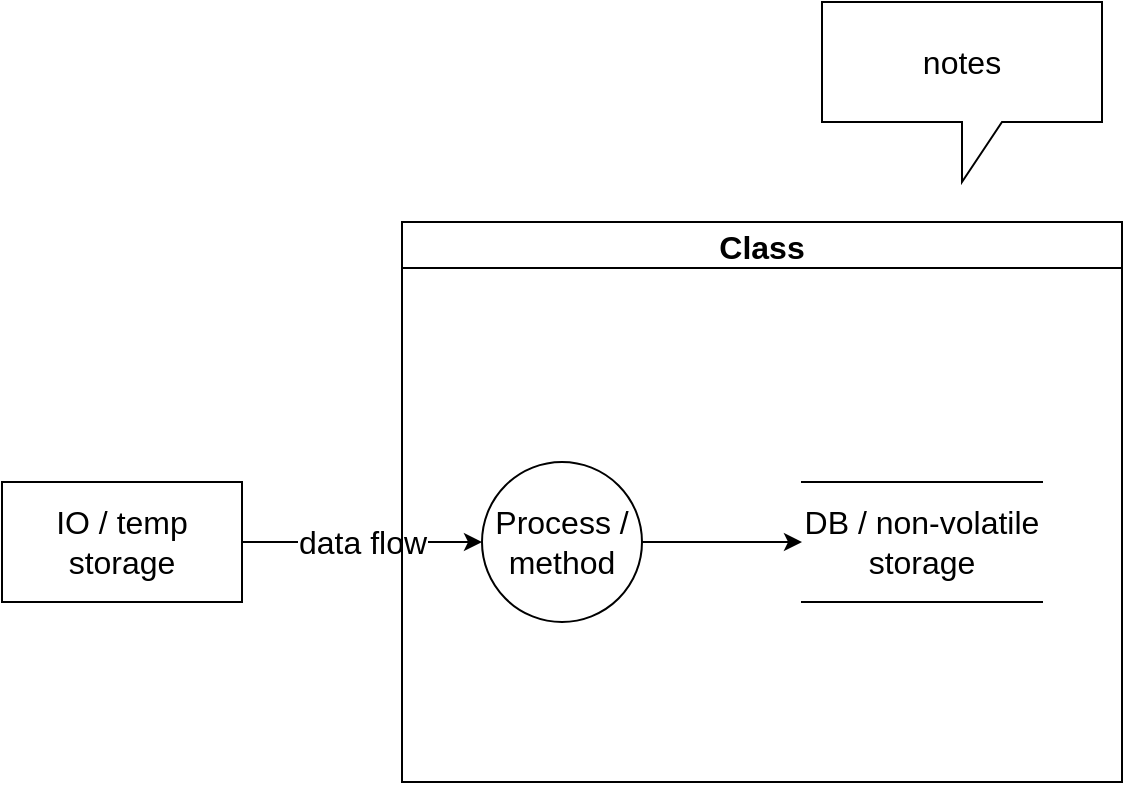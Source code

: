 <mxfile version="15.3.7" type="device" pages="9"><diagram id="C5RBs43oDa-KdzZeNtuy" name="legend"><mxGraphModel dx="1502" dy="634" grid="1" gridSize="10" guides="1" tooltips="1" connect="1" arrows="1" fold="1" page="0" pageScale="1" pageWidth="827" pageHeight="1169" math="0" shadow="0"><root><mxCell id="WIyWlLk6GJQsqaUBKTNV-0"/><mxCell id="WIyWlLk6GJQsqaUBKTNV-1" parent="WIyWlLk6GJQsqaUBKTNV-0"/><mxCell id="nMdnCEN7oHNQZKXXA43c-4" value="data flow" style="edgeStyle=none;rounded=0;orthogonalLoop=1;jettySize=auto;html=1;fontSize=16;startArrow=none;startFill=0;labelBorderColor=none;labelBackgroundColor=default;" edge="1" parent="WIyWlLk6GJQsqaUBKTNV-1" source="nMdnCEN7oHNQZKXXA43c-0" target="nMdnCEN7oHNQZKXXA43c-2"><mxGeometry relative="1" as="geometry"/></mxCell><mxCell id="nMdnCEN7oHNQZKXXA43c-0" value="IO / temp storage" style="rounded=0;whiteSpace=wrap;html=1;fontSize=16;verticalAlign=middle;" vertex="1" parent="WIyWlLk6GJQsqaUBKTNV-1"><mxGeometry x="-80" y="410" width="120" height="60" as="geometry"/></mxCell><mxCell id="nMdnCEN7oHNQZKXXA43c-3" value="Class" style="swimlane;fontSize=16;verticalAlign=middle;" vertex="1" parent="WIyWlLk6GJQsqaUBKTNV-1"><mxGeometry x="120" y="280" width="360" height="280" as="geometry"/></mxCell><mxCell id="nMdnCEN7oHNQZKXXA43c-5" style="edgeStyle=none;rounded=0;orthogonalLoop=1;jettySize=auto;html=1;fontSize=16;startArrow=none;startFill=0;" edge="1" parent="nMdnCEN7oHNQZKXXA43c-3" source="nMdnCEN7oHNQZKXXA43c-2" target="nMdnCEN7oHNQZKXXA43c-1"><mxGeometry relative="1" as="geometry"/></mxCell><mxCell id="nMdnCEN7oHNQZKXXA43c-2" value="Process / method" style="ellipse;whiteSpace=wrap;html=1;aspect=fixed;fontSize=16;verticalAlign=middle;" vertex="1" parent="nMdnCEN7oHNQZKXXA43c-3"><mxGeometry x="40" y="120" width="80" height="80" as="geometry"/></mxCell><mxCell id="nMdnCEN7oHNQZKXXA43c-1" value="DB / non-volatile storage" style="shape=partialRectangle;whiteSpace=wrap;html=1;left=0;right=0;fillColor=none;fontSize=16;verticalAlign=middle;" vertex="1" parent="nMdnCEN7oHNQZKXXA43c-3"><mxGeometry x="200" y="130" width="120" height="60" as="geometry"/></mxCell><mxCell id="zSbRDAJn5oa6Rrmy4JfI-0" value="notes" style="shape=callout;whiteSpace=wrap;html=1;perimeter=calloutPerimeter;fontSize=16;verticalAlign=middle;" vertex="1" parent="WIyWlLk6GJQsqaUBKTNV-1"><mxGeometry x="330" y="170" width="140" height="90" as="geometry"/></mxCell></root></mxGraphModel></diagram><diagram id="hKToymgtnYK-mHZ4A1jC" name="Model.forward"><mxGraphModel dx="1102" dy="1000" grid="1" gridSize="10" guides="1" tooltips="1" connect="1" arrows="1" fold="1" page="0" pageScale="1" pageWidth="850" pageHeight="1100" math="0" shadow="0"><root><mxCell id="NjgeDFk5Yp8g9SUYNll5-0"/><mxCell id="NjgeDFk5Yp8g9SUYNll5-1" parent="NjgeDFk5Yp8g9SUYNll5-0"/><mxCell id="NjgeDFk5Yp8g9SUYNll5-2" value="Model" style="swimlane;fontSize=16;" vertex="1" parent="NjgeDFk5Yp8g9SUYNll5-1"><mxGeometry x="200" y="40" width="360" height="360" as="geometry"/></mxCell><mxCell id="NjgeDFk5Yp8g9SUYNll5-4" value="&lt;font style=&quot;font-size: 16px;&quot;&gt;forward&lt;/font&gt;" style="ellipse;whiteSpace=wrap;html=1;aspect=fixed;fontSize=16;" vertex="1" parent="NjgeDFk5Yp8g9SUYNll5-2"><mxGeometry x="140" y="220" width="80" height="80" as="geometry"/></mxCell><mxCell id="NjgeDFk5Yp8g9SUYNll5-11" style="rounded=0;orthogonalLoop=1;jettySize=auto;html=1;fontSize=16;" edge="1" parent="NjgeDFk5Yp8g9SUYNll5-2" source="NjgeDFk5Yp8g9SUYNll5-5" target="NjgeDFk5Yp8g9SUYNll5-4"><mxGeometry relative="1" as="geometry"/></mxCell><mxCell id="NjgeDFk5Yp8g9SUYNll5-5" value="parameters" style="shape=partialRectangle;whiteSpace=wrap;html=1;left=0;right=0;fillColor=none;fontSize=16;" vertex="1" parent="NjgeDFk5Yp8g9SUYNll5-2"><mxGeometry x="200" y="70" width="120" height="60" as="geometry"/></mxCell><mxCell id="mcbtUAkhqmYRdgdFzo21-2" style="rounded=0;orthogonalLoop=1;jettySize=auto;html=1;fontSize=16;" edge="1" parent="NjgeDFk5Yp8g9SUYNll5-2" source="mcbtUAkhqmYRdgdFzo21-0" target="NjgeDFk5Yp8g9SUYNll5-4"><mxGeometry relative="1" as="geometry"/></mxCell><mxCell id="mcbtUAkhqmYRdgdFzo21-0" value="x" style="shape=partialRectangle;whiteSpace=wrap;html=1;left=0;right=0;fillColor=none;fontSize=16;" vertex="1" parent="NjgeDFk5Yp8g9SUYNll5-2"><mxGeometry x="40" y="70" width="120" height="60" as="geometry"/></mxCell><mxCell id="mcbtUAkhqmYRdgdFzo21-1" style="edgeStyle=orthogonalEdgeStyle;rounded=0;orthogonalLoop=1;jettySize=auto;html=1;fontSize=16;" edge="1" parent="NjgeDFk5Yp8g9SUYNll5-1" source="NjgeDFk5Yp8g9SUYNll5-7" target="mcbtUAkhqmYRdgdFzo21-0"><mxGeometry relative="1" as="geometry"/></mxCell><mxCell id="NjgeDFk5Yp8g9SUYNll5-7" value="x" style="rounded=0;whiteSpace=wrap;html=1;fontSize=16;" vertex="1" parent="NjgeDFk5Yp8g9SUYNll5-1"><mxGeometry x="20" y="110" width="120" height="60" as="geometry"/></mxCell><mxCell id="NjgeDFk5Yp8g9SUYNll5-8" value="y" style="rounded=0;whiteSpace=wrap;html=1;fontSize=16;" vertex="1" parent="NjgeDFk5Yp8g9SUYNll5-1"><mxGeometry x="620" y="270" width="120" height="60" as="geometry"/></mxCell><mxCell id="NjgeDFk5Yp8g9SUYNll5-13" style="edgeStyle=orthogonalEdgeStyle;rounded=0;orthogonalLoop=1;jettySize=auto;html=1;fontSize=16;" edge="1" parent="NjgeDFk5Yp8g9SUYNll5-1" source="NjgeDFk5Yp8g9SUYNll5-4" target="NjgeDFk5Yp8g9SUYNll5-8"><mxGeometry relative="1" as="geometry"/></mxCell><mxCell id="JdgdKwKa1OL_upNvRhP_-0" value="The model performs forward propagation, mapping x to y, based on its parameters." style="shape=callout;whiteSpace=wrap;html=1;perimeter=calloutPerimeter;fontSize=16;verticalAlign=middle;" vertex="1" parent="NjgeDFk5Yp8g9SUYNll5-1"><mxGeometry x="320" y="-120" width="200" height="120" as="geometry"/></mxCell><mxCell id="JdgdKwKa1OL_upNvRhP_-1" value="x is stored for backward(dy)" style="shape=callout;whiteSpace=wrap;html=1;perimeter=calloutPerimeter;fontSize=16;verticalAlign=middle;" vertex="1" parent="NjgeDFk5Yp8g9SUYNll5-1"><mxGeometry x="130" y="50" width="120" height="80" as="geometry"/></mxCell></root></mxGraphModel></diagram><diagram id="_Xkv5J3Av4TQ7FbvyQLu" name="Model.backward"><mxGraphModel dx="1102" dy="1034" grid="1" gridSize="10" guides="1" tooltips="1" connect="1" arrows="1" fold="1" page="0" pageScale="1" pageWidth="850" pageHeight="1100" math="0" shadow="0"><root><mxCell id="jZ4omSiubVo5qOv7h4AF-0"/><mxCell id="jZ4omSiubVo5qOv7h4AF-1" parent="jZ4omSiubVo5qOv7h4AF-0"/><mxCell id="Wjs_HA4CAT9Y-QyyzyKM-0" value="Model" style="swimlane;fontSize=16;" vertex="1" parent="jZ4omSiubVo5qOv7h4AF-1"><mxGeometry x="200" y="40" width="360" height="460" as="geometry"/></mxCell><mxCell id="5evtHlz3BV9QzSu1GXsS-2" style="edgeStyle=none;rounded=0;orthogonalLoop=1;jettySize=auto;html=1;fontSize=16;" edge="1" parent="Wjs_HA4CAT9Y-QyyzyKM-0" source="Wjs_HA4CAT9Y-QyyzyKM-1" target="5evtHlz3BV9QzSu1GXsS-0"><mxGeometry relative="1" as="geometry"/></mxCell><mxCell id="Wjs_HA4CAT9Y-QyyzyKM-1" value="backward" style="ellipse;whiteSpace=wrap;html=1;aspect=fixed;fontSize=16;" vertex="1" parent="Wjs_HA4CAT9Y-QyyzyKM-0"><mxGeometry x="140" y="220" width="80" height="80" as="geometry"/></mxCell><mxCell id="Wjs_HA4CAT9Y-QyyzyKM-2" style="rounded=0;orthogonalLoop=1;jettySize=auto;html=1;fontSize=16;" edge="1" parent="Wjs_HA4CAT9Y-QyyzyKM-0" source="Wjs_HA4CAT9Y-QyyzyKM-3" target="Wjs_HA4CAT9Y-QyyzyKM-1"><mxGeometry relative="1" as="geometry"/></mxCell><mxCell id="Wjs_HA4CAT9Y-QyyzyKM-3" value="parameters" style="shape=partialRectangle;whiteSpace=wrap;html=1;left=0;right=0;fillColor=none;fontSize=16;" vertex="1" parent="Wjs_HA4CAT9Y-QyyzyKM-0"><mxGeometry x="200" y="70" width="120" height="60" as="geometry"/></mxCell><mxCell id="Wjs_HA4CAT9Y-QyyzyKM-4" style="rounded=0;orthogonalLoop=1;jettySize=auto;html=1;fontSize=16;" edge="1" parent="Wjs_HA4CAT9Y-QyyzyKM-0" source="Wjs_HA4CAT9Y-QyyzyKM-5" target="Wjs_HA4CAT9Y-QyyzyKM-1"><mxGeometry relative="1" as="geometry"/></mxCell><mxCell id="Wjs_HA4CAT9Y-QyyzyKM-5" value="x" style="shape=partialRectangle;whiteSpace=wrap;html=1;left=0;right=0;fillColor=none;fontSize=16;" vertex="1" parent="Wjs_HA4CAT9Y-QyyzyKM-0"><mxGeometry x="40" y="70" width="120" height="60" as="geometry"/></mxCell><mxCell id="5evtHlz3BV9QzSu1GXsS-0" value="derivatives" style="shape=partialRectangle;whiteSpace=wrap;html=1;left=0;right=0;fillColor=none;fontSize=16;" vertex="1" parent="Wjs_HA4CAT9Y-QyyzyKM-0"><mxGeometry x="120" y="360" width="120" height="60" as="geometry"/></mxCell><mxCell id="Wjs_HA4CAT9Y-QyyzyKM-7" value="dx" style="rounded=0;whiteSpace=wrap;html=1;fontSize=16;" vertex="1" parent="jZ4omSiubVo5qOv7h4AF-1"><mxGeometry x="20" y="270" width="120" height="60" as="geometry"/></mxCell><mxCell id="sjXExBLXJlilp8vlZhnZ-0" style="edgeStyle=none;rounded=0;orthogonalLoop=1;jettySize=auto;html=1;fontSize=16;" edge="1" parent="jZ4omSiubVo5qOv7h4AF-1" source="Wjs_HA4CAT9Y-QyyzyKM-8" target="Wjs_HA4CAT9Y-QyyzyKM-1"><mxGeometry relative="1" as="geometry"/></mxCell><mxCell id="Wjs_HA4CAT9Y-QyyzyKM-8" value="dy" style="rounded=0;whiteSpace=wrap;html=1;fontSize=16;" vertex="1" parent="jZ4omSiubVo5qOv7h4AF-1"><mxGeometry x="620" y="270" width="120" height="60" as="geometry"/></mxCell><mxCell id="5evtHlz3BV9QzSu1GXsS-1" style="edgeStyle=none;rounded=0;orthogonalLoop=1;jettySize=auto;html=1;fontSize=16;" edge="1" parent="jZ4omSiubVo5qOv7h4AF-1" source="Wjs_HA4CAT9Y-QyyzyKM-1" target="Wjs_HA4CAT9Y-QyyzyKM-7"><mxGeometry relative="1" as="geometry"/></mxCell><mxCell id="2ZzadyyGkahvU6E-btM--0" value="The model performs backward propagation, mapping dy to dx and updating the derivatives of its parameters." style="shape=callout;whiteSpace=wrap;html=1;perimeter=calloutPerimeter;fontSize=16;verticalAlign=middle;" vertex="1" parent="jZ4omSiubVo5qOv7h4AF-1"><mxGeometry x="280" y="-110" width="230" height="130" as="geometry"/></mxCell></root></mxGraphModel></diagram><diagram id="v9DU5E96RnsOsVDU96ou" name="Model.forward_batch"><mxGraphModel dx="1102" dy="1000" grid="1" gridSize="10" guides="1" tooltips="1" connect="1" arrows="1" fold="1" page="0" pageScale="1" pageWidth="850" pageHeight="1100" math="0" shadow="0"><root><mxCell id="WRTr1sDw07BWK_ztDbIE-0"/><mxCell id="WRTr1sDw07BWK_ztDbIE-1" parent="WRTr1sDw07BWK_ztDbIE-0"/><mxCell id="tLm7H34LHij7W9g6z_QI-0" value="Model" style="swimlane;fontSize=16;" vertex="1" parent="WRTr1sDw07BWK_ztDbIE-1"><mxGeometry x="200" y="40" width="360" height="360" as="geometry"/></mxCell><mxCell id="tLm7H34LHij7W9g6z_QI-1" value="&lt;font style=&quot;font-size: 16px&quot;&gt;forward&lt;/font&gt; batch" style="ellipse;whiteSpace=wrap;html=1;aspect=fixed;fontSize=16;" vertex="1" parent="tLm7H34LHij7W9g6z_QI-0"><mxGeometry x="140" y="220" width="80" height="80" as="geometry"/></mxCell><mxCell id="tLm7H34LHij7W9g6z_QI-2" style="rounded=0;orthogonalLoop=1;jettySize=auto;html=1;fontSize=16;" edge="1" parent="tLm7H34LHij7W9g6z_QI-0" source="tLm7H34LHij7W9g6z_QI-3" target="tLm7H34LHij7W9g6z_QI-1"><mxGeometry relative="1" as="geometry"/></mxCell><mxCell id="tLm7H34LHij7W9g6z_QI-3" value="parameters" style="shape=partialRectangle;whiteSpace=wrap;html=1;left=0;right=0;fillColor=none;fontSize=16;" vertex="1" parent="tLm7H34LHij7W9g6z_QI-0"><mxGeometry x="200" y="70" width="120" height="60" as="geometry"/></mxCell><mxCell id="tLm7H34LHij7W9g6z_QI-4" style="rounded=0;orthogonalLoop=1;jettySize=auto;html=1;fontSize=16;" edge="1" parent="tLm7H34LHij7W9g6z_QI-0" source="tLm7H34LHij7W9g6z_QI-5" target="tLm7H34LHij7W9g6z_QI-1"><mxGeometry relative="1" as="geometry"/></mxCell><mxCell id="tLm7H34LHij7W9g6z_QI-5" value="x" style="shape=partialRectangle;whiteSpace=wrap;html=1;left=0;right=0;fillColor=none;fontSize=16;" vertex="1" parent="tLm7H34LHij7W9g6z_QI-0"><mxGeometry x="40" y="70" width="120" height="60" as="geometry"/></mxCell><mxCell id="tLm7H34LHij7W9g6z_QI-6" style="edgeStyle=orthogonalEdgeStyle;rounded=0;orthogonalLoop=1;jettySize=auto;html=1;fontSize=16;" edge="1" parent="WRTr1sDw07BWK_ztDbIE-1" source="tLm7H34LHij7W9g6z_QI-7" target="tLm7H34LHij7W9g6z_QI-5"><mxGeometry relative="1" as="geometry"/></mxCell><mxCell id="tLm7H34LHij7W9g6z_QI-7" value="x" style="rounded=0;whiteSpace=wrap;html=1;fontSize=16;" vertex="1" parent="WRTr1sDw07BWK_ztDbIE-1"><mxGeometry x="20" y="110" width="120" height="60" as="geometry"/></mxCell><mxCell id="tLm7H34LHij7W9g6z_QI-8" value="y" style="rounded=0;whiteSpace=wrap;html=1;fontSize=16;" vertex="1" parent="WRTr1sDw07BWK_ztDbIE-1"><mxGeometry x="620" y="270" width="120" height="60" as="geometry"/></mxCell><mxCell id="tLm7H34LHij7W9g6z_QI-9" style="edgeStyle=orthogonalEdgeStyle;rounded=0;orthogonalLoop=1;jettySize=auto;html=1;fontSize=16;" edge="1" parent="WRTr1sDw07BWK_ztDbIE-1" source="tLm7H34LHij7W9g6z_QI-1" target="tLm7H34LHij7W9g6z_QI-8"><mxGeometry relative="1" as="geometry"/></mxCell><mxCell id="tLm7H34LHij7W9g6z_QI-13" style="edgeStyle=none;rounded=0;orthogonalLoop=1;jettySize=auto;html=1;fontSize=16;" edge="1" parent="WRTr1sDw07BWK_ztDbIE-1" source="tLm7H34LHij7W9g6z_QI-10" target="tLm7H34LHij7W9g6z_QI-5"><mxGeometry relative="1" as="geometry"/></mxCell><mxCell id="tLm7H34LHij7W9g6z_QI-10" value="x" style="rounded=0;whiteSpace=wrap;html=1;fontSize=16;" vertex="1" parent="WRTr1sDw07BWK_ztDbIE-1"><mxGeometry x="20" y="220" width="120" height="60" as="geometry"/></mxCell><mxCell id="tLm7H34LHij7W9g6z_QI-12" style="edgeStyle=none;rounded=0;orthogonalLoop=1;jettySize=auto;html=1;fontSize=16;" edge="1" parent="WRTr1sDw07BWK_ztDbIE-1" source="tLm7H34LHij7W9g6z_QI-11" target="tLm7H34LHij7W9g6z_QI-5"><mxGeometry relative="1" as="geometry"/></mxCell><mxCell id="tLm7H34LHij7W9g6z_QI-11" value="x" style="rounded=0;whiteSpace=wrap;html=1;fontSize=16;" vertex="1" parent="WRTr1sDw07BWK_ztDbIE-1"><mxGeometry x="20" width="120" height="60" as="geometry"/></mxCell><mxCell id="tLm7H34LHij7W9g6z_QI-14" value="y" style="rounded=0;whiteSpace=wrap;html=1;fontSize=16;" vertex="1" parent="WRTr1sDw07BWK_ztDbIE-1"><mxGeometry x="620" y="380" width="120" height="60" as="geometry"/></mxCell><mxCell id="tLm7H34LHij7W9g6z_QI-15" value="y" style="rounded=0;whiteSpace=wrap;html=1;fontSize=16;" vertex="1" parent="WRTr1sDw07BWK_ztDbIE-1"><mxGeometry x="620" y="160" width="120" height="60" as="geometry"/></mxCell><mxCell id="tLm7H34LHij7W9g6z_QI-17" style="edgeStyle=none;rounded=0;orthogonalLoop=1;jettySize=auto;html=1;fontSize=16;" edge="1" parent="WRTr1sDw07BWK_ztDbIE-1" source="tLm7H34LHij7W9g6z_QI-1" target="tLm7H34LHij7W9g6z_QI-14"><mxGeometry relative="1" as="geometry"/></mxCell><mxCell id="tLm7H34LHij7W9g6z_QI-18" style="edgeStyle=none;rounded=0;orthogonalLoop=1;jettySize=auto;html=1;fontSize=16;" edge="1" parent="WRTr1sDw07BWK_ztDbIE-1" source="tLm7H34LHij7W9g6z_QI-1" target="tLm7H34LHij7W9g6z_QI-15"><mxGeometry relative="1" as="geometry"/></mxCell><mxCell id="tkEpd7Hn9aa8zLP6izmH-0" value="The model can handle multiple inputs simultaneously." style="shape=callout;whiteSpace=wrap;html=1;perimeter=calloutPerimeter;fontSize=16;verticalAlign=middle;" vertex="1" parent="WRTr1sDw07BWK_ztDbIE-1"><mxGeometry x="280" y="-100" width="180" height="120" as="geometry"/></mxCell></root></mxGraphModel></diagram><diagram id="T0XnBGwsPKQtKS6ugEPK" name="Model.backward_batch"><mxGraphModel dx="1102" dy="1000" grid="1" gridSize="10" guides="1" tooltips="1" connect="1" arrows="1" fold="1" page="0" pageScale="1" pageWidth="850" pageHeight="1100" math="0" shadow="0"><root><mxCell id="qQaUKfxMBK3o41r9zTdF-0"/><mxCell id="qQaUKfxMBK3o41r9zTdF-1" parent="qQaUKfxMBK3o41r9zTdF-0"/><mxCell id="qQaUKfxMBK3o41r9zTdF-2" value="Model" style="swimlane;fontSize=16;" vertex="1" parent="qQaUKfxMBK3o41r9zTdF-1"><mxGeometry x="200" y="40" width="360" height="460" as="geometry"/></mxCell><mxCell id="qQaUKfxMBK3o41r9zTdF-3" style="edgeStyle=none;rounded=0;orthogonalLoop=1;jettySize=auto;html=1;fontSize=16;" edge="1" parent="qQaUKfxMBK3o41r9zTdF-2" source="qQaUKfxMBK3o41r9zTdF-4" target="qQaUKfxMBK3o41r9zTdF-9"><mxGeometry relative="1" as="geometry"/></mxCell><mxCell id="qQaUKfxMBK3o41r9zTdF-4" value="backward batch" style="ellipse;whiteSpace=wrap;html=1;aspect=fixed;fontSize=16;" vertex="1" parent="qQaUKfxMBK3o41r9zTdF-2"><mxGeometry x="140" y="220" width="80" height="80" as="geometry"/></mxCell><mxCell id="qQaUKfxMBK3o41r9zTdF-5" style="rounded=0;orthogonalLoop=1;jettySize=auto;html=1;fontSize=16;" edge="1" parent="qQaUKfxMBK3o41r9zTdF-2" source="qQaUKfxMBK3o41r9zTdF-6" target="qQaUKfxMBK3o41r9zTdF-4"><mxGeometry relative="1" as="geometry"/></mxCell><mxCell id="qQaUKfxMBK3o41r9zTdF-6" value="parameters" style="shape=partialRectangle;whiteSpace=wrap;html=1;left=0;right=0;fillColor=none;fontSize=16;" vertex="1" parent="qQaUKfxMBK3o41r9zTdF-2"><mxGeometry x="200" y="70" width="120" height="60" as="geometry"/></mxCell><mxCell id="qQaUKfxMBK3o41r9zTdF-7" style="rounded=0;orthogonalLoop=1;jettySize=auto;html=1;fontSize=16;" edge="1" parent="qQaUKfxMBK3o41r9zTdF-2" source="qQaUKfxMBK3o41r9zTdF-8" target="qQaUKfxMBK3o41r9zTdF-4"><mxGeometry relative="1" as="geometry"/></mxCell><mxCell id="qQaUKfxMBK3o41r9zTdF-8" value="x" style="shape=partialRectangle;whiteSpace=wrap;html=1;left=0;right=0;fillColor=none;fontSize=16;" vertex="1" parent="qQaUKfxMBK3o41r9zTdF-2"><mxGeometry x="40" y="70" width="120" height="60" as="geometry"/></mxCell><mxCell id="qQaUKfxMBK3o41r9zTdF-9" value="derivatives" style="shape=partialRectangle;whiteSpace=wrap;html=1;left=0;right=0;fillColor=none;fontSize=16;" vertex="1" parent="qQaUKfxMBK3o41r9zTdF-2"><mxGeometry x="120" y="360" width="120" height="60" as="geometry"/></mxCell><mxCell id="qQaUKfxMBK3o41r9zTdF-10" value="dx" style="rounded=0;whiteSpace=wrap;html=1;fontSize=16;" vertex="1" parent="qQaUKfxMBK3o41r9zTdF-1"><mxGeometry x="20" y="270" width="120" height="60" as="geometry"/></mxCell><mxCell id="qQaUKfxMBK3o41r9zTdF-14" style="edgeStyle=none;rounded=0;orthogonalLoop=1;jettySize=auto;html=1;fontSize=16;" edge="1" parent="qQaUKfxMBK3o41r9zTdF-1" source="qQaUKfxMBK3o41r9zTdF-11" target="qQaUKfxMBK3o41r9zTdF-4"><mxGeometry relative="1" as="geometry"/></mxCell><mxCell id="qQaUKfxMBK3o41r9zTdF-11" value="dy" style="rounded=0;whiteSpace=wrap;html=1;fontSize=16;" vertex="1" parent="qQaUKfxMBK3o41r9zTdF-1"><mxGeometry x="620" y="270" width="120" height="60" as="geometry"/></mxCell><mxCell id="qQaUKfxMBK3o41r9zTdF-13" style="edgeStyle=none;rounded=0;orthogonalLoop=1;jettySize=auto;html=1;fontSize=16;" edge="1" parent="qQaUKfxMBK3o41r9zTdF-1" source="qQaUKfxMBK3o41r9zTdF-4" target="qQaUKfxMBK3o41r9zTdF-10"><mxGeometry relative="1" as="geometry"/></mxCell><mxCell id="QaNEo0K2yOgilgkG_SQs-2" style="edgeStyle=none;rounded=0;orthogonalLoop=1;jettySize=auto;html=1;fontSize=16;" edge="1" parent="qQaUKfxMBK3o41r9zTdF-1" source="QaNEo0K2yOgilgkG_SQs-0" target="qQaUKfxMBK3o41r9zTdF-4"><mxGeometry relative="1" as="geometry"/></mxCell><mxCell id="QaNEo0K2yOgilgkG_SQs-0" value="dy" style="rounded=0;whiteSpace=wrap;html=1;fontSize=16;" vertex="1" parent="qQaUKfxMBK3o41r9zTdF-1"><mxGeometry x="620" y="380" width="120" height="60" as="geometry"/></mxCell><mxCell id="QaNEo0K2yOgilgkG_SQs-3" style="edgeStyle=none;rounded=0;orthogonalLoop=1;jettySize=auto;html=1;fontSize=16;" edge="1" parent="qQaUKfxMBK3o41r9zTdF-1" source="QaNEo0K2yOgilgkG_SQs-1" target="qQaUKfxMBK3o41r9zTdF-4"><mxGeometry relative="1" as="geometry"/></mxCell><mxCell id="QaNEo0K2yOgilgkG_SQs-1" value="dy" style="rounded=0;whiteSpace=wrap;html=1;fontSize=16;" vertex="1" parent="qQaUKfxMBK3o41r9zTdF-1"><mxGeometry x="620" y="160" width="120" height="60" as="geometry"/></mxCell><mxCell id="QaNEo0K2yOgilgkG_SQs-4" value="dx" style="rounded=0;whiteSpace=wrap;html=1;fontSize=16;" vertex="1" parent="qQaUKfxMBK3o41r9zTdF-1"><mxGeometry x="20" y="380" width="120" height="60" as="geometry"/></mxCell><mxCell id="QaNEo0K2yOgilgkG_SQs-5" value="dx" style="rounded=0;whiteSpace=wrap;html=1;fontSize=16;" vertex="1" parent="qQaUKfxMBK3o41r9zTdF-1"><mxGeometry x="20" y="160" width="120" height="60" as="geometry"/></mxCell><mxCell id="QaNEo0K2yOgilgkG_SQs-6" style="edgeStyle=none;rounded=0;orthogonalLoop=1;jettySize=auto;html=1;fontSize=16;" edge="1" parent="qQaUKfxMBK3o41r9zTdF-1" source="qQaUKfxMBK3o41r9zTdF-4" target="QaNEo0K2yOgilgkG_SQs-4"><mxGeometry relative="1" as="geometry"/></mxCell><mxCell id="QaNEo0K2yOgilgkG_SQs-7" style="edgeStyle=none;rounded=0;orthogonalLoop=1;jettySize=auto;html=1;fontSize=16;" edge="1" parent="qQaUKfxMBK3o41r9zTdF-1" source="qQaUKfxMBK3o41r9zTdF-4" target="QaNEo0K2yOgilgkG_SQs-5"><mxGeometry relative="1" as="geometry"/></mxCell><mxCell id="l7bmRYbRd1MDpH_SFGYz-0" value="The model supports backpropagating multiple values simultaneously." style="shape=callout;whiteSpace=wrap;html=1;perimeter=calloutPerimeter;fontSize=16;verticalAlign=middle;" vertex="1" parent="qQaUKfxMBK3o41r9zTdF-1"><mxGeometry x="330" y="-100" width="190" height="120" as="geometry"/></mxCell></root></mxGraphModel></diagram><diagram id="AFxwb4mKgGBVf3TO4jGX" name="Network.forward-backward"><mxGraphModel dx="1502" dy="1000" grid="1" gridSize="10" guides="1" tooltips="1" connect="1" arrows="1" fold="1" page="0" pageScale="1" pageWidth="850" pageHeight="1100" math="0" shadow="0"><root><mxCell id="QCjBynFmnIuB4NVPsuBf-0"/><mxCell id="QCjBynFmnIuB4NVPsuBf-1" parent="QCjBynFmnIuB4NVPsuBf-0"/><mxCell id="QCjBynFmnIuB4NVPsuBf-2" value="Network" style="swimlane;fontSize=16;" vertex="1" parent="QCjBynFmnIuB4NVPsuBf-1"><mxGeometry x="160" y="40" width="560" height="440" as="geometry"/></mxCell><mxCell id="vglKZGfbiUulNGUZUVyp-1" value="forward / backward" style="ellipse;whiteSpace=wrap;html=1;fontSize=16;verticalAlign=top;" vertex="1" parent="QCjBynFmnIuB4NVPsuBf-2"><mxGeometry x="40" y="80" width="480" height="320" as="geometry"/></mxCell><mxCell id="vglKZGfbiUulNGUZUVyp-2" value="Model" style="swimlane;fontSize=16;verticalAlign=middle;" vertex="1" parent="QCjBynFmnIuB4NVPsuBf-2"><mxGeometry x="120" y="150" width="120" height="150" as="geometry"/></mxCell><mxCell id="vglKZGfbiUulNGUZUVyp-3" value="forward / backward" style="ellipse;whiteSpace=wrap;html=1;aspect=fixed;fontSize=16;verticalAlign=middle;" vertex="1" parent="vglKZGfbiUulNGUZUVyp-2"><mxGeometry x="20" y="50" width="80" height="80" as="geometry"/></mxCell><mxCell id="vglKZGfbiUulNGUZUVyp-4" value="Model" style="swimlane;fontSize=16;verticalAlign=middle;" vertex="1" parent="QCjBynFmnIuB4NVPsuBf-2"><mxGeometry x="310" y="150" width="120" height="150" as="geometry"/></mxCell><mxCell id="vglKZGfbiUulNGUZUVyp-5" value="forward / backward" style="ellipse;whiteSpace=wrap;html=1;aspect=fixed;fontSize=16;verticalAlign=middle;" vertex="1" parent="vglKZGfbiUulNGUZUVyp-4"><mxGeometry x="20" y="50" width="80" height="80" as="geometry"/></mxCell><mxCell id="vglKZGfbiUulNGUZUVyp-8" style="edgeStyle=none;rounded=0;orthogonalLoop=1;jettySize=auto;html=1;fontSize=16;startArrow=classic;startFill=1;" edge="1" parent="QCjBynFmnIuB4NVPsuBf-2" source="vglKZGfbiUulNGUZUVyp-3" target="vglKZGfbiUulNGUZUVyp-5"><mxGeometry relative="1" as="geometry"/></mxCell><mxCell id="QCjBynFmnIuB4NVPsuBf-4" value="y / dy" style="rounded=0;whiteSpace=wrap;html=1;fontSize=16;" vertex="1" parent="QCjBynFmnIuB4NVPsuBf-1"><mxGeometry x="800" y="260" width="120" height="60" as="geometry"/></mxCell><mxCell id="vglKZGfbiUulNGUZUVyp-6" style="edgeStyle=none;rounded=0;orthogonalLoop=1;jettySize=auto;html=1;fontSize=16;startArrow=classic;startFill=1;" edge="1" parent="QCjBynFmnIuB4NVPsuBf-1" source="QCjBynFmnIuB4NVPsuBf-8" target="vglKZGfbiUulNGUZUVyp-3"><mxGeometry relative="1" as="geometry"/></mxCell><mxCell id="QCjBynFmnIuB4NVPsuBf-8" value="x / dx" style="rounded=0;whiteSpace=wrap;html=1;fontSize=16;" vertex="1" parent="QCjBynFmnIuB4NVPsuBf-1"><mxGeometry x="-40" y="260" width="120" height="60" as="geometry"/></mxCell><mxCell id="vglKZGfbiUulNGUZUVyp-9" style="edgeStyle=none;rounded=0;orthogonalLoop=1;jettySize=auto;html=1;fontSize=16;startArrow=classic;startFill=1;" edge="1" parent="QCjBynFmnIuB4NVPsuBf-1" source="vglKZGfbiUulNGUZUVyp-5" target="QCjBynFmnIuB4NVPsuBf-4"><mxGeometry relative="1" as="geometry"/></mxCell><mxCell id="AEKHAR65Yv_3-JrlQSjf-0" value="The network propagates data through each layer." style="shape=callout;whiteSpace=wrap;html=1;perimeter=calloutPerimeter;fontSize=16;verticalAlign=middle;" vertex="1" parent="QCjBynFmnIuB4NVPsuBf-1"><mxGeometry x="440" y="-80" width="160" height="100" as="geometry"/></mxCell></root></mxGraphModel></diagram><diagram id="amqdxLiRHJg3qWytz5Mh" name="Network.parameters-derivatives"><mxGraphModel dx="1102" dy="1000" grid="1" gridSize="10" guides="1" tooltips="1" connect="1" arrows="1" fold="1" page="0" pageScale="1" pageWidth="850" pageHeight="1100" math="0" shadow="0"><root><mxCell id="cd6ZS74uQjCmV51p4uWo-0"/><mxCell id="cd6ZS74uQjCmV51p4uWo-1" parent="cd6ZS74uQjCmV51p4uWo-0"/><mxCell id="xxlQBgvjK5-FjLKsWcBm-0" value="Network" style="swimlane;fontSize=16;" vertex="1" parent="cd6ZS74uQjCmV51p4uWo-1"><mxGeometry x="160" y="40" width="560" height="440" as="geometry"/></mxCell><mxCell id="xxlQBgvjK5-FjLKsWcBm-2" value="Model" style="swimlane;fontSize=16;verticalAlign=middle;" vertex="1" parent="xxlQBgvjK5-FjLKsWcBm-0"><mxGeometry x="80" y="150" width="160" height="150" as="geometry"/></mxCell><mxCell id="xxlQBgvjK5-FjLKsWcBm-13" value="parameters / derivatives" style="shape=partialRectangle;whiteSpace=wrap;html=1;left=0;right=0;fillColor=none;fontSize=16;verticalAlign=middle;" vertex="1" parent="xxlQBgvjK5-FjLKsWcBm-2"><mxGeometry x="20" y="60" width="120" height="60" as="geometry"/></mxCell><mxCell id="xxlQBgvjK5-FjLKsWcBm-4" value="Model" style="swimlane;fontSize=16;verticalAlign=middle;" vertex="1" parent="xxlQBgvjK5-FjLKsWcBm-0"><mxGeometry x="320" y="150" width="160" height="150" as="geometry"/></mxCell><mxCell id="xxlQBgvjK5-FjLKsWcBm-14" value="parameters / derivatives" style="shape=partialRectangle;whiteSpace=wrap;html=1;left=0;right=0;fillColor=none;fontSize=16;verticalAlign=middle;" vertex="1" parent="xxlQBgvjK5-FjLKsWcBm-4"><mxGeometry x="20" y="60" width="120" height="60" as="geometry"/></mxCell><mxCell id="xxlQBgvjK5-FjLKsWcBm-15" value="parameters / derivatives" style="shape=partialRectangle;whiteSpace=wrap;html=1;left=0;right=0;fillColor=none;fontSize=16;verticalAlign=middle;" vertex="1" parent="xxlQBgvjK5-FjLKsWcBm-0"><mxGeometry x="80" y="350" width="400" height="60" as="geometry"/></mxCell><mxCell id="xxlQBgvjK5-FjLKsWcBm-16" style="edgeStyle=none;rounded=0;orthogonalLoop=1;jettySize=auto;html=1;entryX=0.25;entryY=0;entryDx=0;entryDy=0;labelBackgroundColor=default;fontSize=16;startArrow=classic;startFill=1;" edge="1" parent="xxlQBgvjK5-FjLKsWcBm-0" source="xxlQBgvjK5-FjLKsWcBm-13" target="xxlQBgvjK5-FjLKsWcBm-15"><mxGeometry relative="1" as="geometry"/></mxCell><mxCell id="xxlQBgvjK5-FjLKsWcBm-17" style="edgeStyle=none;rounded=0;orthogonalLoop=1;jettySize=auto;html=1;entryX=0.75;entryY=0;entryDx=0;entryDy=0;labelBackgroundColor=default;fontSize=16;startArrow=classic;startFill=1;" edge="1" parent="xxlQBgvjK5-FjLKsWcBm-0" source="xxlQBgvjK5-FjLKsWcBm-14" target="xxlQBgvjK5-FjLKsWcBm-15"><mxGeometry relative="1" as="geometry"/></mxCell><mxCell id="Jx_Qg8VX1V4QL8KEgvRk-0" value="The network parameters / derivatives are taken from the layers." style="shape=callout;whiteSpace=wrap;html=1;perimeter=calloutPerimeter;fontSize=16;verticalAlign=middle;" vertex="1" parent="cd6ZS74uQjCmV51p4uWo-1"><mxGeometry x="410" y="-80" width="210" height="100" as="geometry"/></mxCell></root></mxGraphModel></diagram><diagram id="4cJYGyY9zOd_0P7ohzu2" name="training"><mxGraphModel dx="1502" dy="1000" grid="1" gridSize="10" guides="1" tooltips="1" connect="1" arrows="1" fold="1" page="0" pageScale="1" pageWidth="850" pageHeight="1100" math="0" shadow="0"><root><mxCell id="oeI7EQ8NEXH94ByZTLeC-0"/><mxCell id="oeI7EQ8NEXH94ByZTLeC-1" parent="oeI7EQ8NEXH94ByZTLeC-0"/><mxCell id="oeI7EQ8NEXH94ByZTLeC-2" value="Model" style="swimlane;fontSize=16;verticalAlign=middle;" vertex="1" parent="oeI7EQ8NEXH94ByZTLeC-1"><mxGeometry x="-120" y="80" width="200" height="520" as="geometry"/></mxCell><mxCell id="oeI7EQ8NEXH94ByZTLeC-11" value="forward" style="ellipse;whiteSpace=wrap;html=1;aspect=fixed;fontSize=16;verticalAlign=middle;" vertex="1" parent="oeI7EQ8NEXH94ByZTLeC-2"><mxGeometry x="20" y="100" width="80" height="80" as="geometry"/></mxCell><mxCell id="oeI7EQ8NEXH94ByZTLeC-30" style="edgeStyle=none;rounded=0;orthogonalLoop=1;jettySize=auto;html=1;labelBackgroundColor=default;fontSize=16;startArrow=classic;startFill=1;" edge="1" parent="oeI7EQ8NEXH94ByZTLeC-2" source="oeI7EQ8NEXH94ByZTLeC-13" target="oeI7EQ8NEXH94ByZTLeC-25"><mxGeometry relative="1" as="geometry"/></mxCell><mxCell id="oeI7EQ8NEXH94ByZTLeC-13" value="backward" style="ellipse;whiteSpace=wrap;html=1;aspect=fixed;fontSize=16;verticalAlign=middle;" vertex="1" parent="oeI7EQ8NEXH94ByZTLeC-2"><mxGeometry x="100" y="230" width="80" height="80" as="geometry"/></mxCell><mxCell id="oeI7EQ8NEXH94ByZTLeC-31" style="edgeStyle=none;rounded=0;orthogonalLoop=1;jettySize=auto;html=1;labelBackgroundColor=default;fontSize=16;startArrow=none;startFill=0;" edge="1" parent="oeI7EQ8NEXH94ByZTLeC-2" source="oeI7EQ8NEXH94ByZTLeC-25" target="oeI7EQ8NEXH94ByZTLeC-11"><mxGeometry relative="1" as="geometry"/></mxCell><mxCell id="oeI7EQ8NEXH94ByZTLeC-25" value="parameters / derivatives" style="shape=partialRectangle;whiteSpace=wrap;html=1;left=0;right=0;fillColor=none;fontSize=16;verticalAlign=middle;" vertex="1" parent="oeI7EQ8NEXH94ByZTLeC-2"><mxGeometry x="40" y="410" width="120" height="60" as="geometry"/></mxCell><mxCell id="oeI7EQ8NEXH94ByZTLeC-3" value="Loss" style="swimlane;fontSize=16;verticalAlign=middle;" vertex="1" parent="oeI7EQ8NEXH94ByZTLeC-1"><mxGeometry x="160" y="80" width="200" height="520" as="geometry"/></mxCell><mxCell id="oeI7EQ8NEXH94ByZTLeC-9" value="forward" style="ellipse;whiteSpace=wrap;html=1;aspect=fixed;fontSize=16;verticalAlign=middle;" vertex="1" parent="oeI7EQ8NEXH94ByZTLeC-3"><mxGeometry x="60" y="50" width="80" height="80" as="geometry"/></mxCell><mxCell id="oeI7EQ8NEXH94ByZTLeC-24" style="edgeStyle=none;rounded=0;orthogonalLoop=1;jettySize=auto;html=1;labelBackgroundColor=default;fontSize=16;startArrow=classic;startFill=1;" edge="1" parent="oeI7EQ8NEXH94ByZTLeC-3" source="oeI7EQ8NEXH94ByZTLeC-10" target="oeI7EQ8NEXH94ByZTLeC-12"><mxGeometry relative="1" as="geometry"/></mxCell><mxCell id="oeI7EQ8NEXH94ByZTLeC-10" value="backward" style="ellipse;whiteSpace=wrap;html=1;aspect=fixed;fontSize=16;verticalAlign=middle;" vertex="1" parent="oeI7EQ8NEXH94ByZTLeC-3"><mxGeometry x="60" y="160" width="80" height="80" as="geometry"/></mxCell><mxCell id="oeI7EQ8NEXH94ByZTLeC-12" value="dy" style="ellipse;whiteSpace=wrap;html=1;aspect=fixed;fontSize=16;verticalAlign=middle;" vertex="1" parent="oeI7EQ8NEXH94ByZTLeC-3"><mxGeometry x="60" y="270" width="80" height="80" as="geometry"/></mxCell><mxCell id="oeI7EQ8NEXH94ByZTLeC-26" value="parameters / derivatives" style="shape=partialRectangle;whiteSpace=wrap;html=1;left=0;right=0;fillColor=none;fontSize=16;verticalAlign=middle;" vertex="1" parent="oeI7EQ8NEXH94ByZTLeC-3"><mxGeometry x="40" y="410" width="120" height="60" as="geometry"/></mxCell><mxCell id="oeI7EQ8NEXH94ByZTLeC-4" value="Optimizer" style="swimlane;fontSize=16;verticalAlign=middle;" vertex="1" parent="oeI7EQ8NEXH94ByZTLeC-1"><mxGeometry x="440" y="160" width="200" height="200" as="geometry"/></mxCell><mxCell id="oeI7EQ8NEXH94ByZTLeC-8" value="solver" style="ellipse;whiteSpace=wrap;html=1;aspect=fixed;fontSize=16;verticalAlign=middle;" vertex="1" parent="oeI7EQ8NEXH94ByZTLeC-4"><mxGeometry x="60" y="80" width="80" height="80" as="geometry"/></mxCell><mxCell id="oeI7EQ8NEXH94ByZTLeC-5" value="Dataset" style="swimlane;fontSize=16;verticalAlign=middle;" vertex="1" parent="oeI7EQ8NEXH94ByZTLeC-1"><mxGeometry x="720" y="160" width="200" height="200" as="geometry"/></mxCell><mxCell id="oeI7EQ8NEXH94ByZTLeC-7" value="generate sample" style="ellipse;whiteSpace=wrap;html=1;aspect=fixed;fontSize=16;verticalAlign=middle;" vertex="1" parent="oeI7EQ8NEXH94ByZTLeC-5"><mxGeometry x="60" y="80" width="80" height="80" as="geometry"/></mxCell><mxCell id="oeI7EQ8NEXH94ByZTLeC-14" style="edgeStyle=none;rounded=0;orthogonalLoop=1;jettySize=auto;html=1;labelBackgroundColor=default;fontSize=16;startArrow=none;startFill=0;" edge="1" parent="oeI7EQ8NEXH94ByZTLeC-1" source="oeI7EQ8NEXH94ByZTLeC-7" target="oeI7EQ8NEXH94ByZTLeC-8"><mxGeometry relative="1" as="geometry"/></mxCell><mxCell id="oeI7EQ8NEXH94ByZTLeC-15" style="edgeStyle=none;rounded=0;orthogonalLoop=1;jettySize=auto;html=1;labelBackgroundColor=default;fontSize=16;startArrow=classic;startFill=1;" edge="1" parent="oeI7EQ8NEXH94ByZTLeC-1" source="oeI7EQ8NEXH94ByZTLeC-8" target="oeI7EQ8NEXH94ByZTLeC-9"><mxGeometry relative="1" as="geometry"/></mxCell><mxCell id="oeI7EQ8NEXH94ByZTLeC-16" style="edgeStyle=none;rounded=0;orthogonalLoop=1;jettySize=auto;html=1;labelBackgroundColor=default;fontSize=16;startArrow=classic;startFill=1;" edge="1" parent="oeI7EQ8NEXH94ByZTLeC-1" source="oeI7EQ8NEXH94ByZTLeC-9" target="oeI7EQ8NEXH94ByZTLeC-11"><mxGeometry relative="1" as="geometry"/></mxCell><mxCell id="oeI7EQ8NEXH94ByZTLeC-17" style="edgeStyle=none;rounded=0;orthogonalLoop=1;jettySize=auto;html=1;labelBackgroundColor=default;fontSize=16;startArrow=none;startFill=0;" edge="1" parent="oeI7EQ8NEXH94ByZTLeC-1" source="oeI7EQ8NEXH94ByZTLeC-11" target="oeI7EQ8NEXH94ByZTLeC-10"><mxGeometry relative="1" as="geometry"/></mxCell><mxCell id="oeI7EQ8NEXH94ByZTLeC-22" style="edgeStyle=none;rounded=0;orthogonalLoop=1;jettySize=auto;html=1;labelBackgroundColor=default;fontSize=16;startArrow=classic;startFill=1;" edge="1" parent="oeI7EQ8NEXH94ByZTLeC-1" source="oeI7EQ8NEXH94ByZTLeC-13" target="oeI7EQ8NEXH94ByZTLeC-10"><mxGeometry relative="1" as="geometry"/></mxCell><mxCell id="oeI7EQ8NEXH94ByZTLeC-27" style="edgeStyle=none;rounded=0;orthogonalLoop=1;jettySize=auto;html=1;labelBackgroundColor=default;fontSize=16;startArrow=classic;startFill=1;" edge="1" parent="oeI7EQ8NEXH94ByZTLeC-1" source="oeI7EQ8NEXH94ByZTLeC-25" target="oeI7EQ8NEXH94ByZTLeC-26"><mxGeometry relative="1" as="geometry"/></mxCell><mxCell id="oeI7EQ8NEXH94ByZTLeC-28" style="edgeStyle=none;rounded=0;orthogonalLoop=1;jettySize=auto;html=1;labelBackgroundColor=default;fontSize=16;startArrow=classic;startFill=1;" edge="1" parent="oeI7EQ8NEXH94ByZTLeC-1" source="oeI7EQ8NEXH94ByZTLeC-26" target="oeI7EQ8NEXH94ByZTLeC-8"><mxGeometry relative="1" as="geometry"/></mxCell><mxCell id="oeI7EQ8NEXH94ByZTLeC-32" style="edgeStyle=none;rounded=0;orthogonalLoop=1;jettySize=auto;html=1;labelBackgroundColor=default;fontSize=16;startArrow=none;startFill=0;" edge="1" parent="oeI7EQ8NEXH94ByZTLeC-1" source="oeI7EQ8NEXH94ByZTLeC-8" target="oeI7EQ8NEXH94ByZTLeC-10"><mxGeometry relative="1" as="geometry"/></mxCell><mxCell id="oeI7EQ8NEXH94ByZTLeC-33" value="1. The dataset provides the optimizer with samples." style="shape=callout;whiteSpace=wrap;html=1;perimeter=calloutPerimeter;fontSize=16;verticalAlign=middle;" vertex="1" parent="oeI7EQ8NEXH94ByZTLeC-1"><mxGeometry x="680" y="40" width="220" height="100" as="geometry"/></mxCell><mxCell id="oeI7EQ8NEXH94ByZTLeC-34" value="2. The optimizer provides the loss with samples." style="shape=callout;whiteSpace=wrap;html=1;perimeter=calloutPerimeter;fontSize=16;verticalAlign=middle;" vertex="1" parent="oeI7EQ8NEXH94ByZTLeC-1"><mxGeometry x="430" y="40" width="200" height="100" as="geometry"/></mxCell><mxCell id="oeI7EQ8NEXH94ByZTLeC-35" value="3. The loss measures the performance of the model using the provided sample, and also updates the model derivatives." style="shape=callout;whiteSpace=wrap;html=1;perimeter=calloutPerimeter;fontSize=16;verticalAlign=middle;" vertex="1" parent="oeI7EQ8NEXH94ByZTLeC-1"><mxGeometry x="160" y="-80" width="210" height="140" as="geometry"/></mxCell><mxCell id="oeI7EQ8NEXH94ByZTLeC-36" value="4. The model provides the loss with a prediction value." style="shape=callout;whiteSpace=wrap;html=1;perimeter=calloutPerimeter;fontSize=16;verticalAlign=middle;" vertex="1" parent="oeI7EQ8NEXH94ByZTLeC-1"><mxGeometry x="-105" y="-40" width="170" height="100" as="geometry"/></mxCell><mxCell id="oeI7EQ8NEXH94ByZTLeC-37" value="&lt;div&gt;5. The optimizer reads the parameters / derivatives and optimizes the parameters.&lt;br&gt;&lt;/div&gt;" style="shape=callout;whiteSpace=wrap;html=1;perimeter=calloutPerimeter;fontSize=16;verticalAlign=middle;" vertex="1" parent="oeI7EQ8NEXH94ByZTLeC-1"><mxGeometry x="390" y="430" width="230" height="110" as="geometry"/></mxCell></root></mxGraphModel></diagram><diagram id="AOlmUeUCRu5o_a2yzHc4" name="Batch.generate_samples"><mxGraphModel dx="1102" dy="600" grid="1" gridSize="10" guides="1" tooltips="1" connect="1" arrows="1" fold="1" page="0" pageScale="1" pageWidth="850" pageHeight="1100" math="0" shadow="0"><root><mxCell id="w6gtHF_SX3zP-TeSQWiC-0"/><mxCell id="w6gtHF_SX3zP-TeSQWiC-1" parent="w6gtHF_SX3zP-TeSQWiC-0"/><mxCell id="w6gtHF_SX3zP-TeSQWiC-2" value="Batch" style="swimlane;fontSize=16;verticalAlign=middle;" vertex="1" parent="w6gtHF_SX3zP-TeSQWiC-1"><mxGeometry x="200" y="200" width="200" height="200" as="geometry"/></mxCell><mxCell id="w6gtHF_SX3zP-TeSQWiC-4" value="generate samples" style="ellipse;whiteSpace=wrap;html=1;aspect=fixed;fontSize=16;verticalAlign=middle;" vertex="1" parent="w6gtHF_SX3zP-TeSQWiC-2"><mxGeometry x="60" y="80" width="80" height="80" as="geometry"/></mxCell><mxCell id="w6gtHF_SX3zP-TeSQWiC-3" value="Dataset" style="swimlane;fontSize=16;verticalAlign=middle;" vertex="1" parent="w6gtHF_SX3zP-TeSQWiC-1"><mxGeometry x="520" y="120" width="200" height="400" as="geometry"/></mxCell><mxCell id="w6gtHF_SX3zP-TeSQWiC-5" value="data" style="shape=partialRectangle;whiteSpace=wrap;html=1;left=0;right=0;fillColor=none;fontSize=16;verticalAlign=middle;" vertex="1" parent="w6gtHF_SX3zP-TeSQWiC-3"><mxGeometry x="40" y="50" width="120" height="60" as="geometry"/></mxCell><mxCell id="w6gtHF_SX3zP-TeSQWiC-6" value="current sample" style="shape=partialRectangle;whiteSpace=wrap;html=1;left=0;right=0;fillColor=none;fontSize=16;verticalAlign=middle;" vertex="1" parent="w6gtHF_SX3zP-TeSQWiC-3"><mxGeometry x="40" y="170" width="120" height="60" as="geometry"/></mxCell><mxCell id="w6gtHF_SX3zP-TeSQWiC-8" style="edgeStyle=none;rounded=0;orthogonalLoop=1;jettySize=auto;html=1;labelBackgroundColor=default;fontSize=16;startArrow=none;startFill=0;" edge="1" parent="w6gtHF_SX3zP-TeSQWiC-3" source="w6gtHF_SX3zP-TeSQWiC-7" target="w6gtHF_SX3zP-TeSQWiC-6"><mxGeometry relative="1" as="geometry"/></mxCell><mxCell id="w6gtHF_SX3zP-TeSQWiC-7" value="fetch next sample" style="ellipse;whiteSpace=wrap;html=1;aspect=fixed;fontSize=16;verticalAlign=middle;" vertex="1" parent="w6gtHF_SX3zP-TeSQWiC-3"><mxGeometry x="60" y="280" width="80" height="80" as="geometry"/></mxCell><mxCell id="w6gtHF_SX3zP-TeSQWiC-9" style="edgeStyle=none;rounded=0;orthogonalLoop=1;jettySize=auto;html=1;labelBackgroundColor=default;fontSize=16;startArrow=none;startFill=0;" edge="1" parent="w6gtHF_SX3zP-TeSQWiC-1" source="w6gtHF_SX3zP-TeSQWiC-4" target="w6gtHF_SX3zP-TeSQWiC-7"><mxGeometry relative="1" as="geometry"/></mxCell><mxCell id="w6gtHF_SX3zP-TeSQWiC-10" style="edgeStyle=none;rounded=0;orthogonalLoop=1;jettySize=auto;html=1;labelBackgroundColor=default;fontSize=16;startArrow=none;startFill=0;" edge="1" parent="w6gtHF_SX3zP-TeSQWiC-1" source="w6gtHF_SX3zP-TeSQWiC-5" target="w6gtHF_SX3zP-TeSQWiC-4"><mxGeometry relative="1" as="geometry"/></mxCell></root></mxGraphModel></diagram></mxfile>